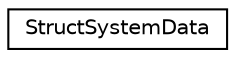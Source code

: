 digraph "Graphical Class Hierarchy"
{
 // LATEX_PDF_SIZE
  edge [fontname="Helvetica",fontsize="10",labelfontname="Helvetica",labelfontsize="10"];
  node [fontname="Helvetica",fontsize="10",shape=record];
  rankdir="LR";
  Node0 [label="StructSystemData",height=0.2,width=0.4,color="black", fillcolor="white", style="filled",URL="$struct_struct_system_data.html",tooltip="System data."];
}
